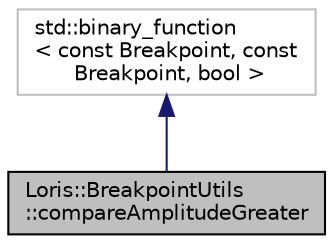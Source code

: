 digraph "Loris::BreakpointUtils::compareAmplitudeGreater"
{
 // LATEX_PDF_SIZE
  edge [fontname="Helvetica",fontsize="10",labelfontname="Helvetica",labelfontsize="10"];
  node [fontname="Helvetica",fontsize="10",shape=record];
  Node1 [label="Loris::BreakpointUtils\l::compareAmplitudeGreater",height=0.2,width=0.4,color="black", fillcolor="grey75", style="filled", fontcolor="black",tooltip=" "];
  Node2 -> Node1 [dir="back",color="midnightblue",fontsize="10",style="solid",fontname="Helvetica"];
  Node2 [label="std::binary_function\l\< const Breakpoint, const\l Breakpoint, bool \>",height=0.2,width=0.4,color="grey75", fillcolor="white", style="filled",tooltip=" "];
}
